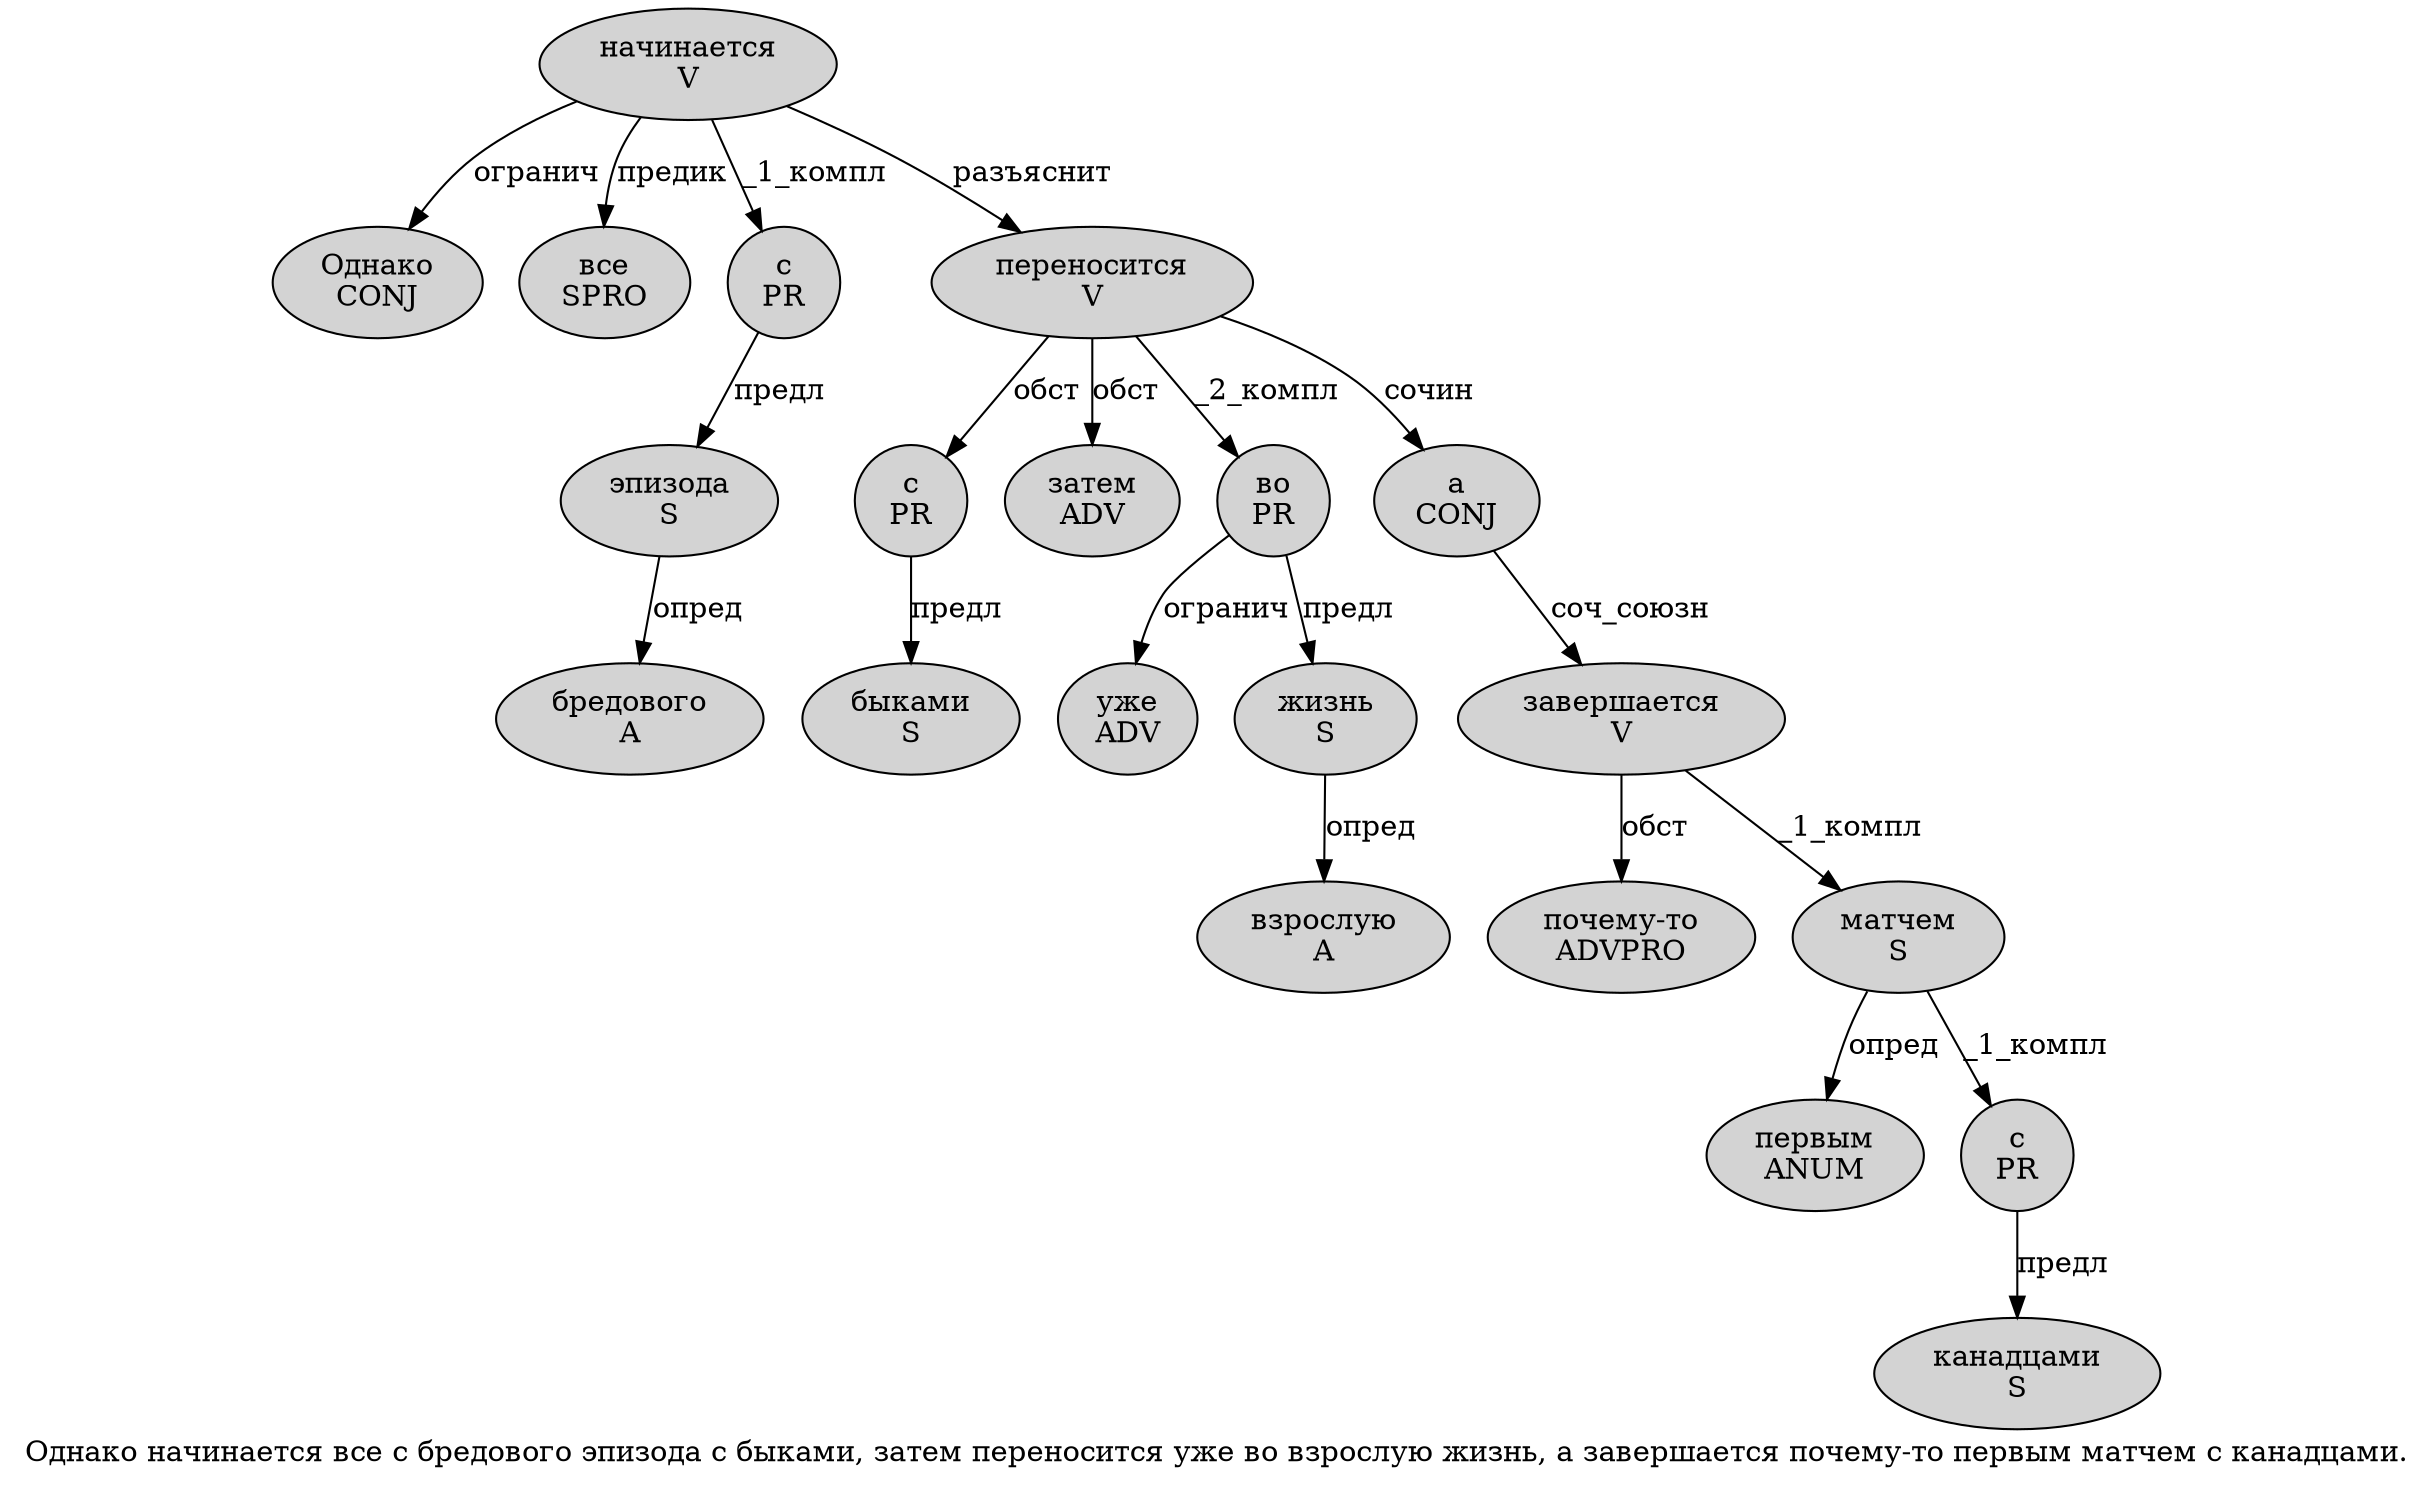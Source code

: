 digraph SENTENCE_3754 {
	graph [label="Однако начинается все с бредового эпизода с быками, затем переносится уже во взрослую жизнь, а завершается почему-то первым матчем с канадцами."]
	node [style=filled]
		0 [label="Однако
CONJ" color="" fillcolor=lightgray penwidth=1 shape=ellipse]
		1 [label="начинается
V" color="" fillcolor=lightgray penwidth=1 shape=ellipse]
		2 [label="все
SPRO" color="" fillcolor=lightgray penwidth=1 shape=ellipse]
		3 [label="с
PR" color="" fillcolor=lightgray penwidth=1 shape=ellipse]
		4 [label="бредового
A" color="" fillcolor=lightgray penwidth=1 shape=ellipse]
		5 [label="эпизода
S" color="" fillcolor=lightgray penwidth=1 shape=ellipse]
		6 [label="с
PR" color="" fillcolor=lightgray penwidth=1 shape=ellipse]
		7 [label="быками
S" color="" fillcolor=lightgray penwidth=1 shape=ellipse]
		9 [label="затем
ADV" color="" fillcolor=lightgray penwidth=1 shape=ellipse]
		10 [label="переносится
V" color="" fillcolor=lightgray penwidth=1 shape=ellipse]
		11 [label="уже
ADV" color="" fillcolor=lightgray penwidth=1 shape=ellipse]
		12 [label="во
PR" color="" fillcolor=lightgray penwidth=1 shape=ellipse]
		13 [label="взрослую
A" color="" fillcolor=lightgray penwidth=1 shape=ellipse]
		14 [label="жизнь
S" color="" fillcolor=lightgray penwidth=1 shape=ellipse]
		16 [label="а
CONJ" color="" fillcolor=lightgray penwidth=1 shape=ellipse]
		17 [label="завершается
V" color="" fillcolor=lightgray penwidth=1 shape=ellipse]
		18 [label="почему-то
ADVPRO" color="" fillcolor=lightgray penwidth=1 shape=ellipse]
		19 [label="первым
ANUM" color="" fillcolor=lightgray penwidth=1 shape=ellipse]
		20 [label="матчем
S" color="" fillcolor=lightgray penwidth=1 shape=ellipse]
		21 [label="с
PR" color="" fillcolor=lightgray penwidth=1 shape=ellipse]
		22 [label="канадцами
S" color="" fillcolor=lightgray penwidth=1 shape=ellipse]
			5 -> 4 [label="опред"]
			16 -> 17 [label="соч_союзн"]
			20 -> 19 [label="опред"]
			20 -> 21 [label="_1_компл"]
			1 -> 0 [label="огранич"]
			1 -> 2 [label="предик"]
			1 -> 3 [label="_1_компл"]
			1 -> 10 [label="разъяснит"]
			6 -> 7 [label="предл"]
			12 -> 11 [label="огранич"]
			12 -> 14 [label="предл"]
			17 -> 18 [label="обст"]
			17 -> 20 [label="_1_компл"]
			3 -> 5 [label="предл"]
			14 -> 13 [label="опред"]
			21 -> 22 [label="предл"]
			10 -> 6 [label="обст"]
			10 -> 9 [label="обст"]
			10 -> 12 [label="_2_компл"]
			10 -> 16 [label="сочин"]
}